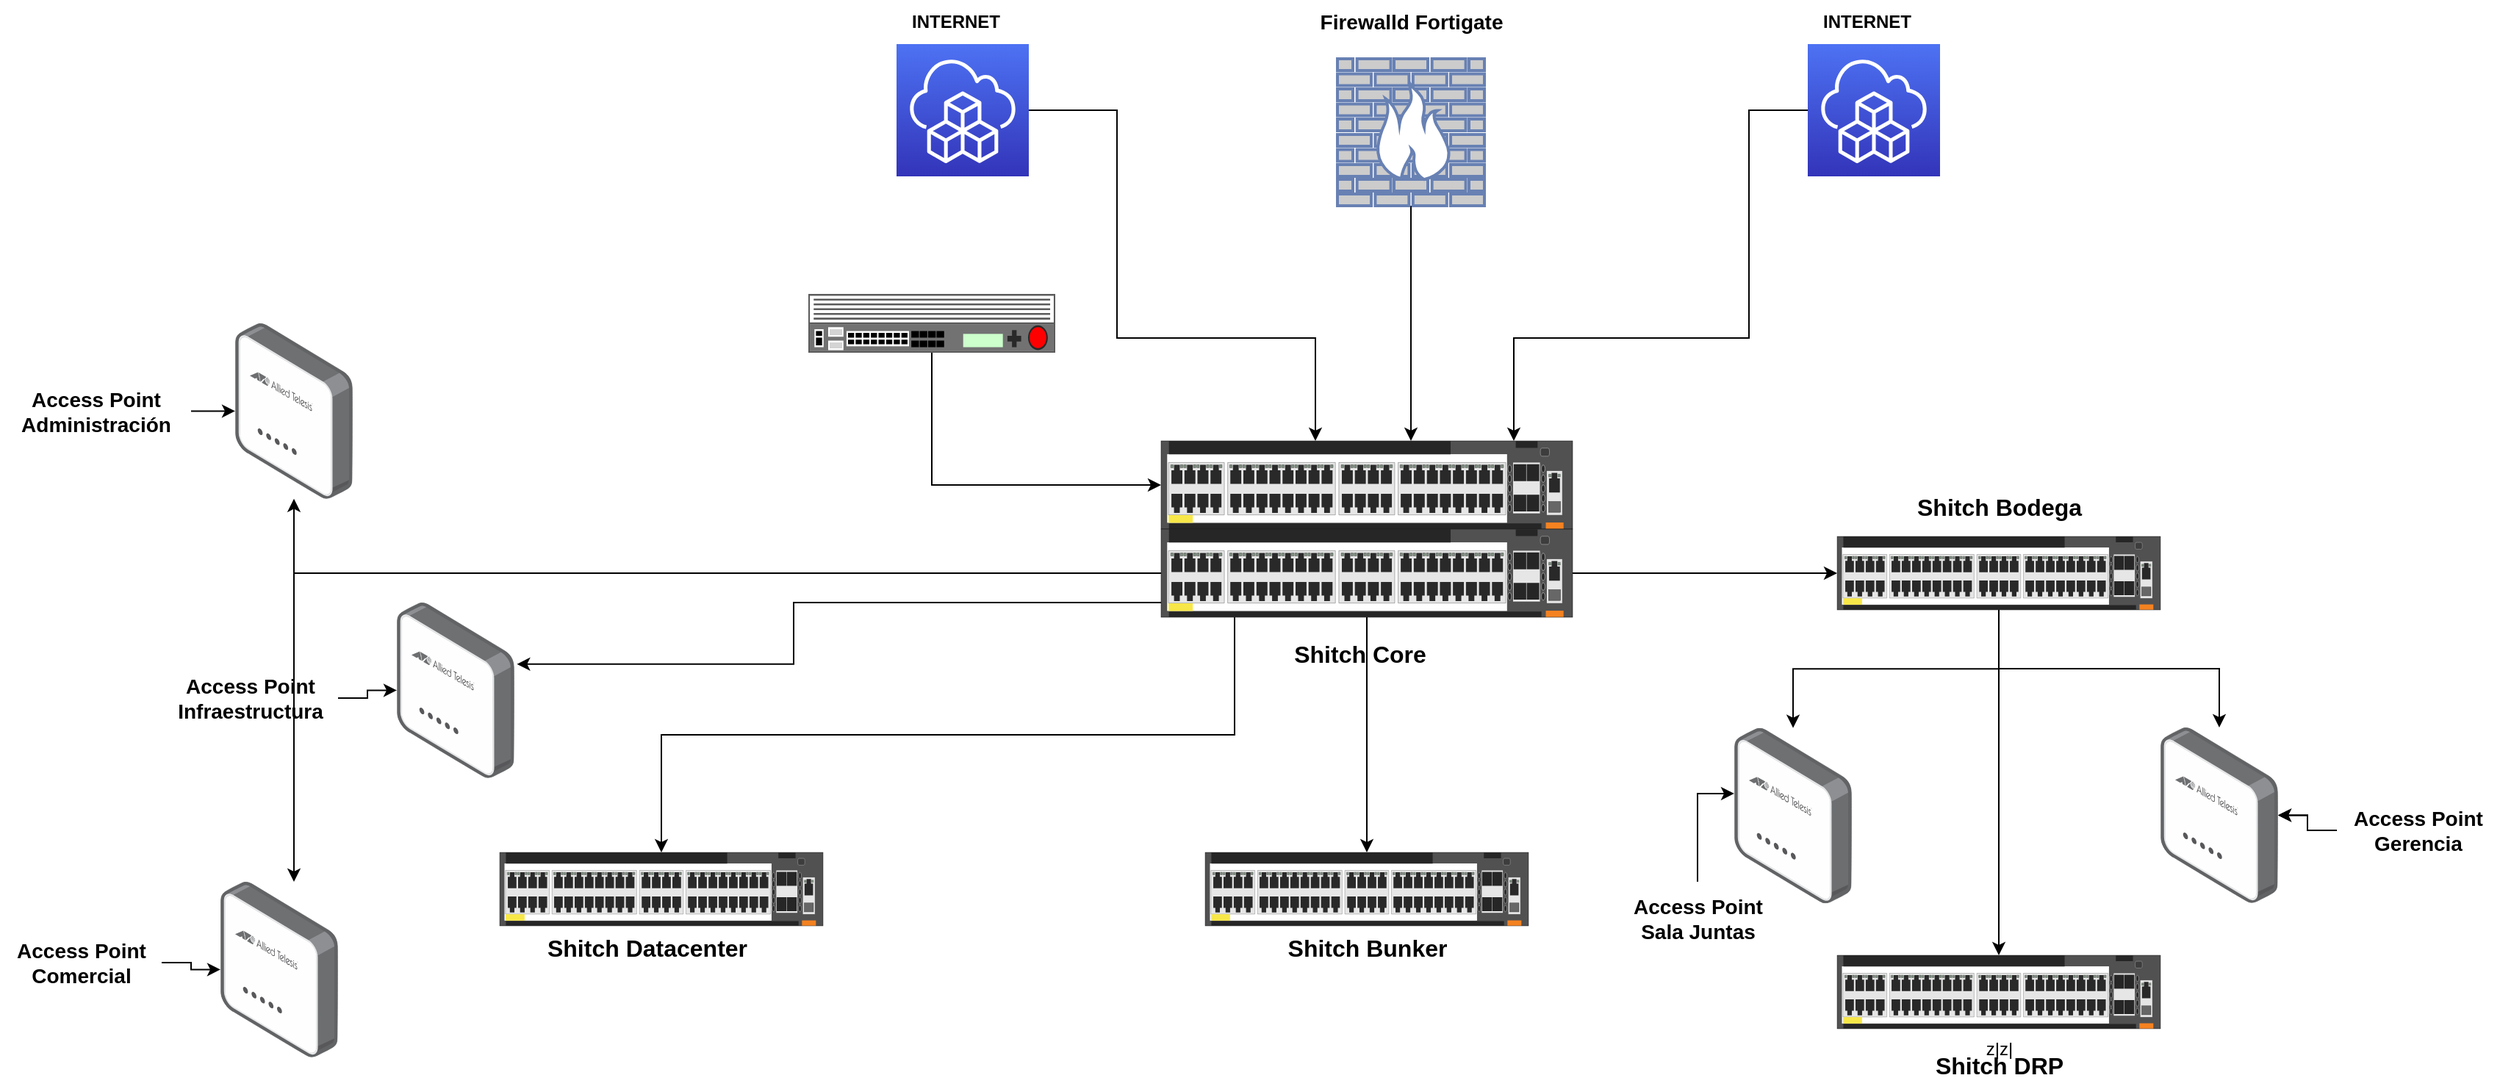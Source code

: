 <mxfile version="21.6.5" type="github">
  <diagram name="Página-1" id="ZtzgwEjl2Cv6G8Xilo4Q">
    <mxGraphModel dx="2084" dy="691" grid="1" gridSize="10" guides="1" tooltips="1" connect="1" arrows="1" fold="1" page="1" pageScale="1" pageWidth="827" pageHeight="1169" math="0" shadow="0">
      <root>
        <mxCell id="0" />
        <mxCell id="1" parent="0" />
        <mxCell id="p3cnILY55uEZjmTNNNlR-13" style="edgeStyle=orthogonalEdgeStyle;rounded=0;orthogonalLoop=1;jettySize=auto;html=1;" edge="1" parent="1" source="p3cnILY55uEZjmTNNNlR-1" target="p3cnILY55uEZjmTNNNlR-6">
          <mxGeometry relative="1" as="geometry">
            <mxPoint x="210" y="190" as="sourcePoint" />
            <mxPoint x="345" y="380" as="targetPoint" />
            <Array as="points">
              <mxPoint x="210" y="165" />
              <mxPoint x="210" y="320" />
              <mxPoint x="345" y="320" />
            </Array>
          </mxGeometry>
        </mxCell>
        <object label="" id="p3cnILY55uEZjmTNNNlR-1">
          <mxCell style="sketch=0;points=[[0,0,0],[0.25,0,0],[0.5,0,0],[0.75,0,0],[1,0,0],[0,1,0],[0.25,1,0],[0.5,1,0],[0.75,1,0],[1,1,0],[0,0.25,0],[0,0.5,0],[0,0.75,0],[1,0.25,0],[1,0.5,0],[1,0.75,0]];outlineConnect=0;fontColor=#232F3E;gradientColor=#4D72F3;gradientDirection=north;fillColor=#3334B9;strokeColor=#ffffff;dashed=0;verticalLabelPosition=bottom;verticalAlign=top;align=center;html=1;fontSize=12;fontStyle=0;aspect=fixed;shape=mxgraph.aws4.resourceIcon;resIcon=mxgraph.aws4.cloud_development_kit;" vertex="1" parent="1">
            <mxGeometry x="60" y="120" width="90" height="90" as="geometry" />
          </mxCell>
        </object>
        <mxCell id="p3cnILY55uEZjmTNNNlR-14" style="edgeStyle=orthogonalEdgeStyle;rounded=0;orthogonalLoop=1;jettySize=auto;html=1;" edge="1" parent="1" source="p3cnILY55uEZjmTNNNlR-2" target="p3cnILY55uEZjmTNNNlR-6">
          <mxGeometry relative="1" as="geometry">
            <mxPoint x="640" y="190" as="sourcePoint" />
            <Array as="points">
              <mxPoint x="640" y="165" />
              <mxPoint x="640" y="320" />
              <mxPoint x="480" y="320" />
            </Array>
          </mxGeometry>
        </mxCell>
        <object label="" id="p3cnILY55uEZjmTNNNlR-2">
          <mxCell style="sketch=0;points=[[0,0,0],[0.25,0,0],[0.5,0,0],[0.75,0,0],[1,0,0],[0,1,0],[0.25,1,0],[0.5,1,0],[0.75,1,0],[1,1,0],[0,0.25,0],[0,0.5,0],[0,0.75,0],[1,0.25,0],[1,0.5,0],[1,0.75,0]];outlineConnect=0;fontColor=#232F3E;gradientColor=#4D72F3;gradientDirection=north;fillColor=#3334B9;strokeColor=#ffffff;dashed=0;verticalLabelPosition=bottom;verticalAlign=bottom;align=center;html=1;fontSize=12;fontStyle=0;aspect=fixed;shape=mxgraph.aws4.resourceIcon;resIcon=mxgraph.aws4.cloud_development_kit;horizontal=1;labelBackgroundColor=none;fontFamily=Helvetica;" vertex="1" parent="1">
            <mxGeometry x="680" y="120" width="90" height="90" as="geometry" />
          </mxCell>
        </object>
        <mxCell id="p3cnILY55uEZjmTNNNlR-6" value="" style="html=1;verticalLabelPosition=bottom;verticalAlign=top;outlineConnect=0;shadow=0;dashed=0;shape=mxgraph.rack.hpe_aruba.switches.jl659a_aruba_6300m_48_port_hpe_smart_rate_1_2_5_5gbe_class_6_poe_and_4_port_switch;" vertex="1" parent="1">
          <mxGeometry x="240" y="390" width="280" height="60" as="geometry" />
        </mxCell>
        <mxCell id="p3cnILY55uEZjmTNNNlR-26" style="edgeStyle=orthogonalEdgeStyle;rounded=0;orthogonalLoop=1;jettySize=auto;html=1;" edge="1" parent="1" source="p3cnILY55uEZjmTNNNlR-7" target="p3cnILY55uEZjmTNNNlR-24">
          <mxGeometry relative="1" as="geometry" />
        </mxCell>
        <mxCell id="p3cnILY55uEZjmTNNNlR-28" style="edgeStyle=orthogonalEdgeStyle;rounded=0;orthogonalLoop=1;jettySize=auto;html=1;" edge="1" parent="1" source="p3cnILY55uEZjmTNNNlR-7" target="p3cnILY55uEZjmTNNNlR-23">
          <mxGeometry relative="1" as="geometry" />
        </mxCell>
        <mxCell id="p3cnILY55uEZjmTNNNlR-32" style="edgeStyle=orthogonalEdgeStyle;rounded=0;orthogonalLoop=1;jettySize=auto;html=1;" edge="1" parent="1" source="p3cnILY55uEZjmTNNNlR-7" target="p3cnILY55uEZjmTNNNlR-22">
          <mxGeometry relative="1" as="geometry">
            <Array as="points">
              <mxPoint x="290" y="590" />
              <mxPoint x="-100" y="590" />
            </Array>
          </mxGeometry>
        </mxCell>
        <mxCell id="p3cnILY55uEZjmTNNNlR-51" style="edgeStyle=orthogonalEdgeStyle;rounded=0;orthogonalLoop=1;jettySize=auto;html=1;" edge="1" parent="1" source="p3cnILY55uEZjmTNNNlR-7" target="p3cnILY55uEZjmTNNNlR-48">
          <mxGeometry relative="1" as="geometry" />
        </mxCell>
        <mxCell id="p3cnILY55uEZjmTNNNlR-52" style="edgeStyle=orthogonalEdgeStyle;rounded=0;orthogonalLoop=1;jettySize=auto;html=1;entryX=1.021;entryY=0.351;entryDx=0;entryDy=0;entryPerimeter=0;" edge="1" parent="1" source="p3cnILY55uEZjmTNNNlR-7" target="p3cnILY55uEZjmTNNNlR-50">
          <mxGeometry relative="1" as="geometry">
            <Array as="points">
              <mxPoint x="-10" y="500" />
              <mxPoint x="-10" y="542" />
            </Array>
          </mxGeometry>
        </mxCell>
        <mxCell id="p3cnILY55uEZjmTNNNlR-53" style="edgeStyle=orthogonalEdgeStyle;rounded=0;orthogonalLoop=1;jettySize=auto;html=1;" edge="1" parent="1" source="p3cnILY55uEZjmTNNNlR-7" target="p3cnILY55uEZjmTNNNlR-49">
          <mxGeometry relative="1" as="geometry">
            <Array as="points">
              <mxPoint x="-350" y="480" />
            </Array>
          </mxGeometry>
        </mxCell>
        <mxCell id="p3cnILY55uEZjmTNNNlR-7" value="" style="html=1;verticalLabelPosition=bottom;verticalAlign=top;outlineConnect=0;shadow=0;dashed=0;shape=mxgraph.rack.hpe_aruba.switches.jl659a_aruba_6300m_48_port_hpe_smart_rate_1_2_5_5gbe_class_6_poe_and_4_port_switch;" vertex="1" parent="1">
          <mxGeometry x="240" y="450" width="280" height="60" as="geometry" />
        </mxCell>
        <mxCell id="p3cnILY55uEZjmTNNNlR-15" style="edgeStyle=orthogonalEdgeStyle;rounded=0;orthogonalLoop=1;jettySize=auto;html=1;" edge="1" parent="1" source="p3cnILY55uEZjmTNNNlR-9" target="p3cnILY55uEZjmTNNNlR-6">
          <mxGeometry relative="1" as="geometry">
            <mxPoint x="410" y="370" as="targetPoint" />
            <Array as="points">
              <mxPoint x="410" y="360" />
              <mxPoint x="410" y="360" />
            </Array>
          </mxGeometry>
        </mxCell>
        <mxCell id="p3cnILY55uEZjmTNNNlR-9" value="" style="fontColor=#0066CC;verticalAlign=top;verticalLabelPosition=bottom;labelPosition=center;align=center;html=1;outlineConnect=0;fillColor=#CCCCCC;strokeColor=#6881B3;gradientColor=none;gradientDirection=north;strokeWidth=2;shape=mxgraph.networks.firewall;" vertex="1" parent="1">
          <mxGeometry x="360" y="130" width="100" height="100" as="geometry" />
        </mxCell>
        <mxCell id="p3cnILY55uEZjmTNNNlR-16" style="edgeStyle=orthogonalEdgeStyle;rounded=0;orthogonalLoop=1;jettySize=auto;html=1;" edge="1" parent="1" source="p3cnILY55uEZjmTNNNlR-11" target="p3cnILY55uEZjmTNNNlR-6">
          <mxGeometry relative="1" as="geometry">
            <Array as="points">
              <mxPoint x="84" y="420" />
            </Array>
          </mxGeometry>
        </mxCell>
        <mxCell id="p3cnILY55uEZjmTNNNlR-11" value="" style="strokeColor=#666666;html=1;labelPosition=right;align=left;spacingLeft=15;shadow=0;dashed=0;outlineConnect=0;shape=mxgraph.rack.f5.big_ip_6900;" vertex="1" parent="1">
          <mxGeometry y="290" width="168" height="40" as="geometry" />
        </mxCell>
        <mxCell id="p3cnILY55uEZjmTNNNlR-19" value="&lt;b&gt;INTERNET&lt;/b&gt;" style="text;html=1;align=center;verticalAlign=middle;resizable=0;points=[];autosize=1;strokeColor=none;fillColor=none;" vertex="1" parent="1">
          <mxGeometry x="680" y="90" width="80" height="30" as="geometry" />
        </mxCell>
        <mxCell id="p3cnILY55uEZjmTNNNlR-20" value="&lt;b&gt;INTERNET&lt;/b&gt;" style="text;html=1;align=center;verticalAlign=middle;resizable=0;points=[];autosize=1;strokeColor=none;fillColor=none;" vertex="1" parent="1">
          <mxGeometry x="60" y="90" width="80" height="30" as="geometry" />
        </mxCell>
        <mxCell id="p3cnILY55uEZjmTNNNlR-21" value="&lt;b&gt;&lt;font style=&quot;font-size: 14px;&quot;&gt;Firewalld Fortigate&lt;/font&gt;&lt;/b&gt;" style="text;html=1;align=center;verticalAlign=middle;resizable=0;points=[];autosize=1;strokeColor=none;fillColor=none;" vertex="1" parent="1">
          <mxGeometry x="335" y="90" width="150" height="30" as="geometry" />
        </mxCell>
        <mxCell id="p3cnILY55uEZjmTNNNlR-22" value="" style="html=1;verticalLabelPosition=bottom;verticalAlign=top;outlineConnect=0;shadow=0;dashed=0;shape=mxgraph.rack.hpe_aruba.switches.jl659a_aruba_6300m_48_port_hpe_smart_rate_1_2_5_5gbe_class_6_poe_and_4_port_switch;" vertex="1" parent="1">
          <mxGeometry x="-210" y="670" width="220" height="50" as="geometry" />
        </mxCell>
        <mxCell id="p3cnILY55uEZjmTNNNlR-23" value="" style="html=1;verticalLabelPosition=bottom;verticalAlign=top;outlineConnect=0;shadow=0;dashed=0;shape=mxgraph.rack.hpe_aruba.switches.jl659a_aruba_6300m_48_port_hpe_smart_rate_1_2_5_5gbe_class_6_poe_and_4_port_switch;" vertex="1" parent="1">
          <mxGeometry x="270" y="670" width="220" height="50" as="geometry" />
        </mxCell>
        <mxCell id="p3cnILY55uEZjmTNNNlR-33" style="edgeStyle=orthogonalEdgeStyle;rounded=0;orthogonalLoop=1;jettySize=auto;html=1;" edge="1" parent="1" source="p3cnILY55uEZjmTNNNlR-24" target="p3cnILY55uEZjmTNNNlR-25">
          <mxGeometry relative="1" as="geometry" />
        </mxCell>
        <mxCell id="p3cnILY55uEZjmTNNNlR-40" style="edgeStyle=orthogonalEdgeStyle;rounded=0;orthogonalLoop=1;jettySize=auto;html=1;" edge="1" parent="1" source="p3cnILY55uEZjmTNNNlR-24" target="p3cnILY55uEZjmTNNNlR-39">
          <mxGeometry relative="1" as="geometry" />
        </mxCell>
        <mxCell id="p3cnILY55uEZjmTNNNlR-41" style="edgeStyle=orthogonalEdgeStyle;rounded=0;orthogonalLoop=1;jettySize=auto;html=1;" edge="1" parent="1" source="p3cnILY55uEZjmTNNNlR-24" target="p3cnILY55uEZjmTNNNlR-38">
          <mxGeometry relative="1" as="geometry" />
        </mxCell>
        <mxCell id="p3cnILY55uEZjmTNNNlR-24" value="" style="html=1;verticalLabelPosition=bottom;verticalAlign=top;outlineConnect=0;shadow=0;dashed=0;shape=mxgraph.rack.hpe_aruba.switches.jl659a_aruba_6300m_48_port_hpe_smart_rate_1_2_5_5gbe_class_6_poe_and_4_port_switch;" vertex="1" parent="1">
          <mxGeometry x="700" y="455" width="220" height="50" as="geometry" />
        </mxCell>
        <mxCell id="p3cnILY55uEZjmTNNNlR-25" value="z|z|" style="html=1;verticalLabelPosition=bottom;verticalAlign=top;outlineConnect=0;shadow=0;dashed=0;shape=mxgraph.rack.hpe_aruba.switches.jl659a_aruba_6300m_48_port_hpe_smart_rate_1_2_5_5gbe_class_6_poe_and_4_port_switch;" vertex="1" parent="1">
          <mxGeometry x="700" y="740" width="220" height="50" as="geometry" />
        </mxCell>
        <mxCell id="p3cnILY55uEZjmTNNNlR-27" value="&lt;font size=&quot;1&quot; style=&quot;&quot;&gt;&lt;b style=&quot;font-size: 16px;&quot;&gt;Shitch Core&lt;/b&gt;&lt;/font&gt;" style="text;html=1;align=center;verticalAlign=middle;resizable=0;points=[];autosize=1;strokeColor=none;fillColor=none;" vertex="1" parent="1">
          <mxGeometry x="320" y="520" width="110" height="30" as="geometry" />
        </mxCell>
        <mxCell id="p3cnILY55uEZjmTNNNlR-29" value="&lt;font size=&quot;1&quot; style=&quot;&quot;&gt;&lt;b style=&quot;font-size: 16px;&quot;&gt;Shitch Datacenter&lt;/b&gt;&lt;/font&gt;" style="text;html=1;align=center;verticalAlign=middle;resizable=0;points=[];autosize=1;strokeColor=none;fillColor=none;" vertex="1" parent="1">
          <mxGeometry x="-190" y="720" width="160" height="30" as="geometry" />
        </mxCell>
        <mxCell id="p3cnILY55uEZjmTNNNlR-38" value="" style="image;points=[];aspect=fixed;html=1;align=center;shadow=0;dashed=0;image=img/lib/allied_telesis/wireless/Access_Point_Indoor.svg;" vertex="1" parent="1">
          <mxGeometry x="920" y="585" width="80" height="119.36" as="geometry" />
        </mxCell>
        <mxCell id="p3cnILY55uEZjmTNNNlR-39" value="" style="image;points=[];aspect=fixed;html=1;align=center;shadow=0;dashed=0;image=img/lib/allied_telesis/wireless/Access_Point_Indoor.svg;" vertex="1" parent="1">
          <mxGeometry x="630" y="585.32" width="80" height="119.36" as="geometry" />
        </mxCell>
        <mxCell id="p3cnILY55uEZjmTNNNlR-44" style="edgeStyle=orthogonalEdgeStyle;rounded=0;orthogonalLoop=1;jettySize=auto;html=1;entryX=0;entryY=0.374;entryDx=0;entryDy=0;entryPerimeter=0;" edge="1" parent="1" source="p3cnILY55uEZjmTNNNlR-42" target="p3cnILY55uEZjmTNNNlR-39">
          <mxGeometry relative="1" as="geometry" />
        </mxCell>
        <mxCell id="p3cnILY55uEZjmTNNNlR-42" value="&lt;b style=&quot;font-size: 14px;&quot;&gt;Access Point&lt;br&gt;Sala Juntas&lt;/b&gt;" style="text;html=1;align=center;verticalAlign=middle;resizable=0;points=[];autosize=1;strokeColor=none;fillColor=none;" vertex="1" parent="1">
          <mxGeometry x="550" y="690" width="110" height="50" as="geometry" />
        </mxCell>
        <mxCell id="p3cnILY55uEZjmTNNNlR-46" style="edgeStyle=orthogonalEdgeStyle;rounded=0;orthogonalLoop=1;jettySize=auto;html=1;" edge="1" parent="1" source="p3cnILY55uEZjmTNNNlR-45" target="p3cnILY55uEZjmTNNNlR-38">
          <mxGeometry relative="1" as="geometry" />
        </mxCell>
        <mxCell id="p3cnILY55uEZjmTNNNlR-47" value="" style="edgeStyle=orthogonalEdgeStyle;rounded=0;orthogonalLoop=1;jettySize=auto;html=1;" edge="1" parent="1" source="p3cnILY55uEZjmTNNNlR-45" target="p3cnILY55uEZjmTNNNlR-38">
          <mxGeometry relative="1" as="geometry" />
        </mxCell>
        <mxCell id="p3cnILY55uEZjmTNNNlR-45" value="&lt;b style=&quot;font-size: 14px;&quot;&gt;Access Point&lt;br&gt;Gerencia&lt;/b&gt;" style="text;html=1;align=center;verticalAlign=middle;resizable=0;points=[];autosize=1;strokeColor=none;fillColor=none;" vertex="1" parent="1">
          <mxGeometry x="1040" y="630" width="110" height="50" as="geometry" />
        </mxCell>
        <mxCell id="p3cnILY55uEZjmTNNNlR-48" value="" style="image;points=[];aspect=fixed;html=1;align=center;shadow=0;dashed=0;image=img/lib/allied_telesis/wireless/Access_Point_Indoor.svg;" vertex="1" parent="1">
          <mxGeometry x="-390" y="310.0" width="80" height="119.36" as="geometry" />
        </mxCell>
        <mxCell id="p3cnILY55uEZjmTNNNlR-49" value="" style="image;points=[];aspect=fixed;html=1;align=center;shadow=0;dashed=0;image=img/lib/allied_telesis/wireless/Access_Point_Indoor.svg;" vertex="1" parent="1">
          <mxGeometry x="-400" y="690" width="80" height="119.36" as="geometry" />
        </mxCell>
        <mxCell id="p3cnILY55uEZjmTNNNlR-50" value="" style="image;points=[];aspect=fixed;html=1;align=center;shadow=0;dashed=0;image=img/lib/allied_telesis/wireless/Access_Point_Indoor.svg;" vertex="1" parent="1">
          <mxGeometry x="-280" y="500.0" width="80" height="119.36" as="geometry" />
        </mxCell>
        <mxCell id="p3cnILY55uEZjmTNNNlR-57" style="edgeStyle=orthogonalEdgeStyle;rounded=0;orthogonalLoop=1;jettySize=auto;html=1;" edge="1" parent="1" source="p3cnILY55uEZjmTNNNlR-54" target="p3cnILY55uEZjmTNNNlR-48">
          <mxGeometry relative="1" as="geometry" />
        </mxCell>
        <mxCell id="p3cnILY55uEZjmTNNNlR-54" value="&lt;b style=&quot;font-size: 14px;&quot;&gt;Access Point&lt;br&gt;Administración&lt;br&gt;&lt;/b&gt;" style="text;html=1;align=center;verticalAlign=middle;resizable=0;points=[];autosize=1;strokeColor=none;fillColor=none;" vertex="1" parent="1">
          <mxGeometry x="-550" y="344.68" width="130" height="50" as="geometry" />
        </mxCell>
        <mxCell id="p3cnILY55uEZjmTNNNlR-58" style="edgeStyle=orthogonalEdgeStyle;rounded=0;orthogonalLoop=1;jettySize=auto;html=1;" edge="1" parent="1" source="p3cnILY55uEZjmTNNNlR-55" target="p3cnILY55uEZjmTNNNlR-49">
          <mxGeometry relative="1" as="geometry" />
        </mxCell>
        <mxCell id="p3cnILY55uEZjmTNNNlR-55" value="&lt;b style=&quot;font-size: 14px;&quot;&gt;Access Point&lt;br&gt;Comercial&lt;br&gt;&lt;/b&gt;" style="text;html=1;align=center;verticalAlign=middle;resizable=0;points=[];autosize=1;strokeColor=none;fillColor=none;" vertex="1" parent="1">
          <mxGeometry x="-550" y="720" width="110" height="50" as="geometry" />
        </mxCell>
        <mxCell id="p3cnILY55uEZjmTNNNlR-59" style="edgeStyle=orthogonalEdgeStyle;rounded=0;orthogonalLoop=1;jettySize=auto;html=1;" edge="1" parent="1" source="p3cnILY55uEZjmTNNNlR-56" target="p3cnILY55uEZjmTNNNlR-50">
          <mxGeometry relative="1" as="geometry" />
        </mxCell>
        <mxCell id="p3cnILY55uEZjmTNNNlR-56" value="&lt;b style=&quot;font-size: 14px;&quot;&gt;Access Point&lt;br&gt;Infraestructura&lt;br&gt;&lt;/b&gt;" style="text;html=1;align=center;verticalAlign=middle;resizable=0;points=[];autosize=1;strokeColor=none;fillColor=none;" vertex="1" parent="1">
          <mxGeometry x="-440" y="540" width="120" height="50" as="geometry" />
        </mxCell>
        <mxCell id="p3cnILY55uEZjmTNNNlR-60" value="&lt;font size=&quot;1&quot; style=&quot;&quot;&gt;&lt;b style=&quot;font-size: 16px;&quot;&gt;Shitch Bunker&lt;/b&gt;&lt;/font&gt;" style="text;html=1;align=center;verticalAlign=middle;resizable=0;points=[];autosize=1;strokeColor=none;fillColor=none;" vertex="1" parent="1">
          <mxGeometry x="315" y="720" width="130" height="30" as="geometry" />
        </mxCell>
        <mxCell id="p3cnILY55uEZjmTNNNlR-62" value="&lt;font size=&quot;1&quot; style=&quot;&quot;&gt;&lt;b style=&quot;font-size: 16px;&quot;&gt;Shitch Bodega&lt;/b&gt;&lt;/font&gt;" style="text;html=1;align=center;verticalAlign=middle;resizable=0;points=[];autosize=1;strokeColor=none;fillColor=none;" vertex="1" parent="1">
          <mxGeometry x="740" y="420" width="140" height="30" as="geometry" />
        </mxCell>
        <mxCell id="p3cnILY55uEZjmTNNNlR-63" value="&lt;font size=&quot;1&quot; style=&quot;&quot;&gt;&lt;b style=&quot;font-size: 16px;&quot;&gt;Shitch DRP&lt;/b&gt;&lt;/font&gt;" style="text;html=1;align=center;verticalAlign=middle;resizable=0;points=[];autosize=1;strokeColor=none;fillColor=none;rotation=0;" vertex="1" parent="1">
          <mxGeometry x="755" y="800" width="110" height="30" as="geometry" />
        </mxCell>
      </root>
    </mxGraphModel>
  </diagram>
</mxfile>
